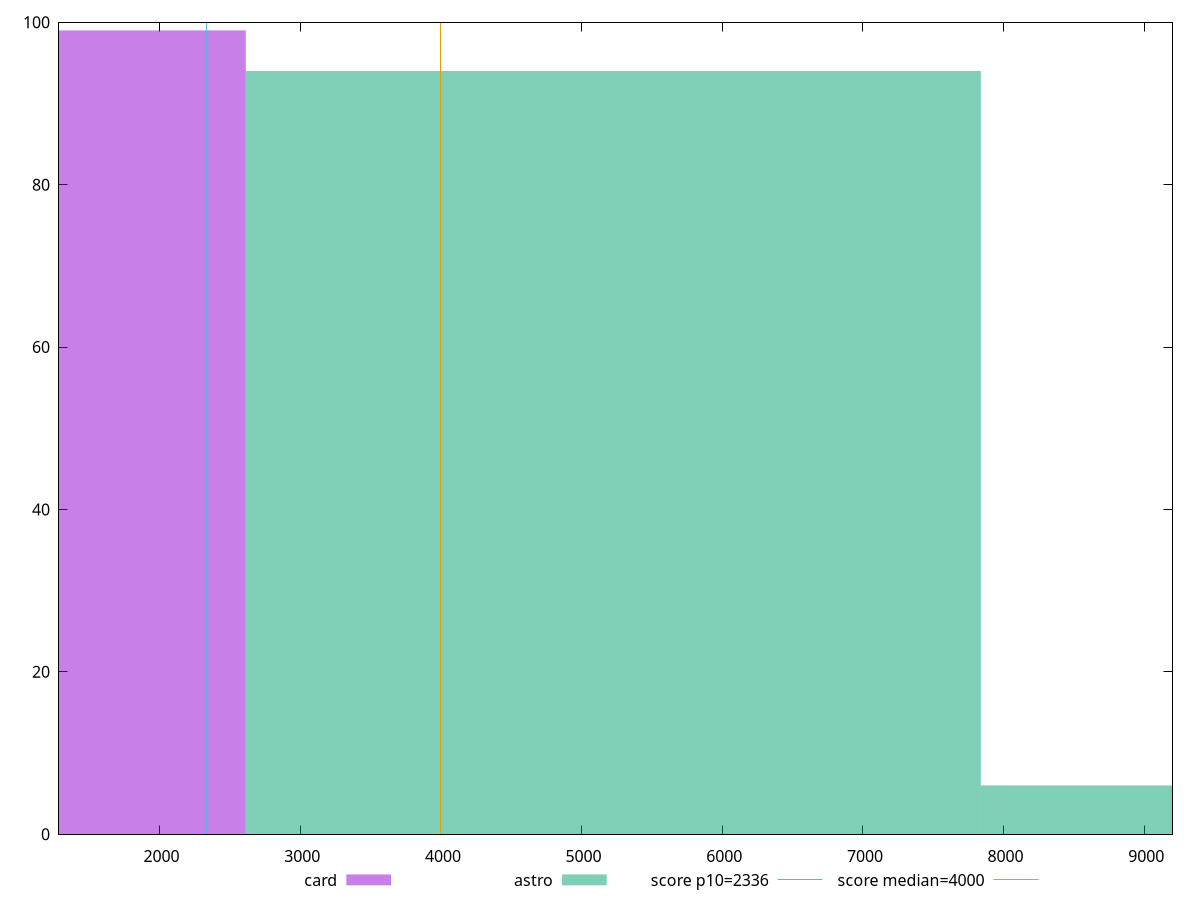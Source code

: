reset

$card <<EOF
0 99
EOF

$astro <<EOF
5225.801190795409 94
10451.602381590817 6
EOF

set key outside below
set boxwidth 5225.801190795409
set xrange [1285.1309999999999:9200.986999999997]
set yrange [0:100]
set trange [0:100]
set style fill transparent solid 0.5 noborder

set parametric
set terminal svg size 640, 500 enhanced background rgb 'white'
set output "reports/report_00027_2021-02-24T12-40-31.850Z/first-meaningful-paint/comparison/histogram/2_vs_3.svg"

plot $card title "card" with boxes, \
     $astro title "astro" with boxes, \
     2336,t title "score p10=2336", \
     4000,t title "score median=4000"

reset
